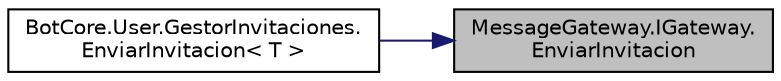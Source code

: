 digraph "MessageGateway.IGateway.EnviarInvitacion"
{
 // INTERACTIVE_SVG=YES
 // LATEX_PDF_SIZE
  edge [fontname="Helvetica",fontsize="10",labelfontname="Helvetica",labelfontsize="10"];
  node [fontname="Helvetica",fontsize="10",shape=record];
  rankdir="RL";
  Node1 [label="MessageGateway.IGateway.\lEnviarInvitacion",height=0.2,width=0.4,color="black", fillcolor="grey75", style="filled", fontcolor="black",tooltip="Método para enviar la invitacion a traves del medio."];
  Node1 -> Node2 [dir="back",color="midnightblue",fontsize="10",style="solid",fontname="Helvetica"];
  Node2 [label="BotCore.User.GestorInvitaciones.\lEnviarInvitacion\< T \>",height=0.2,width=0.4,color="black", fillcolor="white", style="filled",URL="$classBotCore_1_1User_1_1GestorInvitaciones.html#ad2c15d4d36caab1fff1ccdfafdb0017c",tooltip="Metodo que crea la Invitacion y la envia al destinatario especificado."];
}
